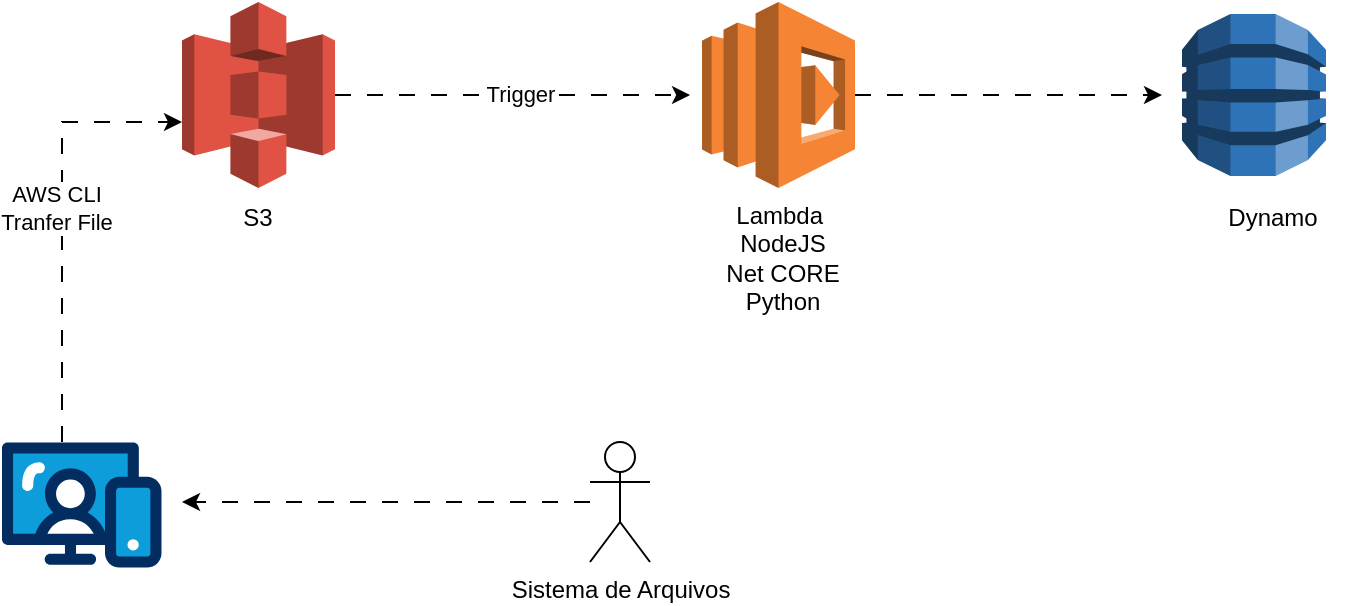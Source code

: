 <mxfile version="28.2.5">
  <diagram name="Página-1" id="YdwMBd6Y_nGwX42E9Yv2">
    <mxGraphModel dx="946" dy="563" grid="1" gridSize="10" guides="1" tooltips="1" connect="1" arrows="1" fold="1" page="1" pageScale="1" pageWidth="827" pageHeight="1169" math="0" shadow="0">
      <root>
        <mxCell id="0" />
        <mxCell id="1" parent="0" />
        <mxCell id="D04dP5LJHSwwGo1QyQLE-1" value="" style="outlineConnect=0;dashed=0;verticalLabelPosition=bottom;verticalAlign=top;align=center;html=1;shape=mxgraph.aws3.s3;fillColor=#E05243;gradientColor=none;" parent="1" vertex="1">
          <mxGeometry x="180" y="180" width="76.5" height="93" as="geometry" />
        </mxCell>
        <mxCell id="D04dP5LJHSwwGo1QyQLE-2" value="&lt;font style=&quot;vertical-align: inherit;&quot; dir=&quot;auto&quot;&gt;&lt;font style=&quot;vertical-align: inherit;&quot; dir=&quot;auto&quot;&gt;S3&lt;/font&gt;&lt;/font&gt;" style="text;strokeColor=none;align=center;fillColor=none;html=1;verticalAlign=middle;whiteSpace=wrap;rounded=0;" parent="1" vertex="1">
          <mxGeometry x="188.25" y="273" width="60" height="30" as="geometry" />
        </mxCell>
        <mxCell id="D04dP5LJHSwwGo1QyQLE-14" style="edgeStyle=orthogonalEdgeStyle;rounded=0;orthogonalLoop=1;jettySize=auto;html=1;flowAnimation=1;" parent="1" source="D04dP5LJHSwwGo1QyQLE-3" edge="1">
          <mxGeometry relative="1" as="geometry">
            <mxPoint x="670" y="226.5" as="targetPoint" />
          </mxGeometry>
        </mxCell>
        <mxCell id="D04dP5LJHSwwGo1QyQLE-3" value="" style="outlineConnect=0;dashed=0;verticalLabelPosition=bottom;verticalAlign=top;align=center;html=1;shape=mxgraph.aws3.lambda;fillColor=#F58534;gradientColor=none;" parent="1" vertex="1">
          <mxGeometry x="440" y="180" width="76.5" height="93" as="geometry" />
        </mxCell>
        <mxCell id="D04dP5LJHSwwGo1QyQLE-4" style="edgeStyle=orthogonalEdgeStyle;rounded=0;orthogonalLoop=1;jettySize=auto;html=1;entryX=-0.078;entryY=0.5;entryDx=0;entryDy=0;entryPerimeter=0;flowAnimation=1;" parent="1" source="D04dP5LJHSwwGo1QyQLE-1" target="D04dP5LJHSwwGo1QyQLE-3" edge="1">
          <mxGeometry relative="1" as="geometry" />
        </mxCell>
        <mxCell id="D04dP5LJHSwwGo1QyQLE-12" value="&lt;font style=&quot;vertical-align: inherit;&quot; dir=&quot;auto&quot;&gt;&lt;font style=&quot;vertical-align: inherit;&quot; dir=&quot;auto&quot;&gt;Trigger&lt;/font&gt;&lt;/font&gt;" style="edgeLabel;html=1;align=center;verticalAlign=middle;resizable=0;points=[];" parent="D04dP5LJHSwwGo1QyQLE-4" vertex="1" connectable="0">
          <mxGeometry x="0.042" y="2" relative="1" as="geometry">
            <mxPoint y="1" as="offset" />
          </mxGeometry>
        </mxCell>
        <mxCell id="D04dP5LJHSwwGo1QyQLE-7" style="edgeStyle=orthogonalEdgeStyle;rounded=0;orthogonalLoop=1;jettySize=auto;html=1;flowAnimation=1;" parent="1" source="D04dP5LJHSwwGo1QyQLE-5" edge="1">
          <mxGeometry relative="1" as="geometry">
            <mxPoint x="180" y="430" as="targetPoint" />
          </mxGeometry>
        </mxCell>
        <mxCell id="D04dP5LJHSwwGo1QyQLE-5" value="&lt;font style=&quot;vertical-align: inherit;&quot; dir=&quot;auto&quot;&gt;&lt;font style=&quot;vertical-align: inherit;&quot; dir=&quot;auto&quot;&gt;Sistema de Arquivos&lt;/font&gt;&lt;/font&gt;" style="shape=umlActor;verticalLabelPosition=bottom;verticalAlign=top;html=1;outlineConnect=0;" parent="1" vertex="1">
          <mxGeometry x="384" y="400" width="30" height="60" as="geometry" />
        </mxCell>
        <mxCell id="D04dP5LJHSwwGo1QyQLE-9" style="edgeStyle=orthogonalEdgeStyle;rounded=0;orthogonalLoop=1;jettySize=auto;html=1;flowAnimation=1;" parent="1" target="D04dP5LJHSwwGo1QyQLE-1" edge="1">
          <mxGeometry relative="1" as="geometry">
            <Array as="points">
              <mxPoint x="120" y="240" />
            </Array>
            <mxPoint x="120" y="400" as="sourcePoint" />
          </mxGeometry>
        </mxCell>
        <mxCell id="D04dP5LJHSwwGo1QyQLE-10" value="&lt;font style=&quot;vertical-align: inherit;&quot; dir=&quot;auto&quot;&gt;&lt;font style=&quot;vertical-align: inherit;&quot; dir=&quot;auto&quot;&gt;AWS CLI&lt;br&gt;Tranfer File&lt;/font&gt;&lt;/font&gt;" style="edgeLabel;html=1;align=center;verticalAlign=middle;resizable=0;points=[];" parent="D04dP5LJHSwwGo1QyQLE-9" vertex="1" connectable="0">
          <mxGeometry x="0.064" y="3" relative="1" as="geometry">
            <mxPoint as="offset" />
          </mxGeometry>
        </mxCell>
        <mxCell id="D04dP5LJHSwwGo1QyQLE-13" value="&lt;font style=&quot;vertical-align: inherit;&quot; dir=&quot;auto&quot;&gt;&lt;font style=&quot;vertical-align: inherit;&quot; dir=&quot;auto&quot;&gt;Lambda&amp;nbsp;&lt;br&gt;NodeJS&lt;br&gt;Net CORE&lt;br&gt;Python&lt;/font&gt;&lt;/font&gt;" style="text;html=1;align=center;verticalAlign=middle;resizable=0;points=[];autosize=1;strokeColor=none;fillColor=none;" parent="1" vertex="1">
          <mxGeometry x="440" y="273" width="80" height="70" as="geometry" />
        </mxCell>
        <mxCell id="D04dP5LJHSwwGo1QyQLE-15" value="" style="outlineConnect=0;dashed=0;verticalLabelPosition=bottom;verticalAlign=top;align=center;html=1;shape=mxgraph.aws3.dynamo_db;fillColor=#2E73B8;gradientColor=none;" parent="1" vertex="1">
          <mxGeometry x="680" y="186" width="72" height="81" as="geometry" />
        </mxCell>
        <mxCell id="D04dP5LJHSwwGo1QyQLE-16" value="&lt;font style=&quot;vertical-align: inherit;&quot; dir=&quot;auto&quot;&gt;&lt;font style=&quot;vertical-align: inherit;&quot; dir=&quot;auto&quot;&gt;Dynamo&lt;/font&gt;&lt;/font&gt;" style="text;html=1;align=center;verticalAlign=middle;resizable=0;points=[];autosize=1;strokeColor=none;fillColor=none;" parent="1" vertex="1">
          <mxGeometry x="690" y="273" width="70" height="30" as="geometry" />
        </mxCell>
        <mxCell id="WZKYff8kXWncGvPPMAx3-1" value="" style="verticalLabelPosition=bottom;aspect=fixed;html=1;shape=mxgraph.salesforce.web;fillColorStyles=fillColor2,fillColor3,fillColor4;fillColor2=#032d60;fillColor3=#0d9dda;fillColor4=#ffffff;fillColor=none;strokeColor=none;" vertex="1" parent="1">
          <mxGeometry x="90" y="400" width="79.74" height="63" as="geometry" />
        </mxCell>
      </root>
    </mxGraphModel>
  </diagram>
</mxfile>
